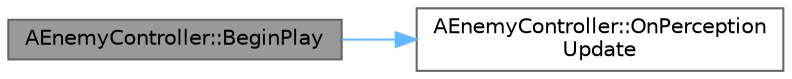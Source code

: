 digraph "AEnemyController::BeginPlay"
{
 // LATEX_PDF_SIZE
  bgcolor="transparent";
  edge [fontname=Helvetica,fontsize=10,labelfontname=Helvetica,labelfontsize=10];
  node [fontname=Helvetica,fontsize=10,shape=box,height=0.2,width=0.4];
  rankdir="LR";
  Node1 [id="Node000001",label="AEnemyController::BeginPlay",height=0.2,width=0.4,color="gray40", fillcolor="grey60", style="filled", fontcolor="black",tooltip=" "];
  Node1 -> Node2 [id="edge1_Node000001_Node000002",color="steelblue1",style="solid",tooltip=" "];
  Node2 [id="Node000002",label="AEnemyController::OnPerception\lUpdate",height=0.2,width=0.4,color="grey40", fillcolor="white", style="filled",URL="$class_a_enemy_controller.html#ad193756d872a6b50aef57a8ac04da9d5",tooltip=" "];
}
